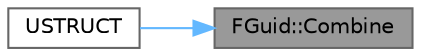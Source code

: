 digraph "FGuid::Combine"
{
 // INTERACTIVE_SVG=YES
 // LATEX_PDF_SIZE
  bgcolor="transparent";
  edge [fontname=Helvetica,fontsize=10,labelfontname=Helvetica,labelfontsize=10];
  node [fontname=Helvetica,fontsize=10,shape=box,height=0.2,width=0.4];
  rankdir="RL";
  Node1 [id="Node000001",label="FGuid::Combine",height=0.2,width=0.4,color="gray40", fillcolor="grey60", style="filled", fontcolor="black",tooltip="Returns a GUID which is a combinationof the two provided ones."];
  Node1 -> Node2 [id="edge1_Node000001_Node000002",dir="back",color="steelblue1",style="solid",tooltip=" "];
  Node2 [id="Node000002",label="USTRUCT",height=0.2,width=0.4,color="grey40", fillcolor="white", style="filled",URL="$dc/d9e/WorldPartitionActorContainerID_8h.html#a55b846aa2fa8030d9bb71a16ecbce7a1",tooltip=" "];
}

